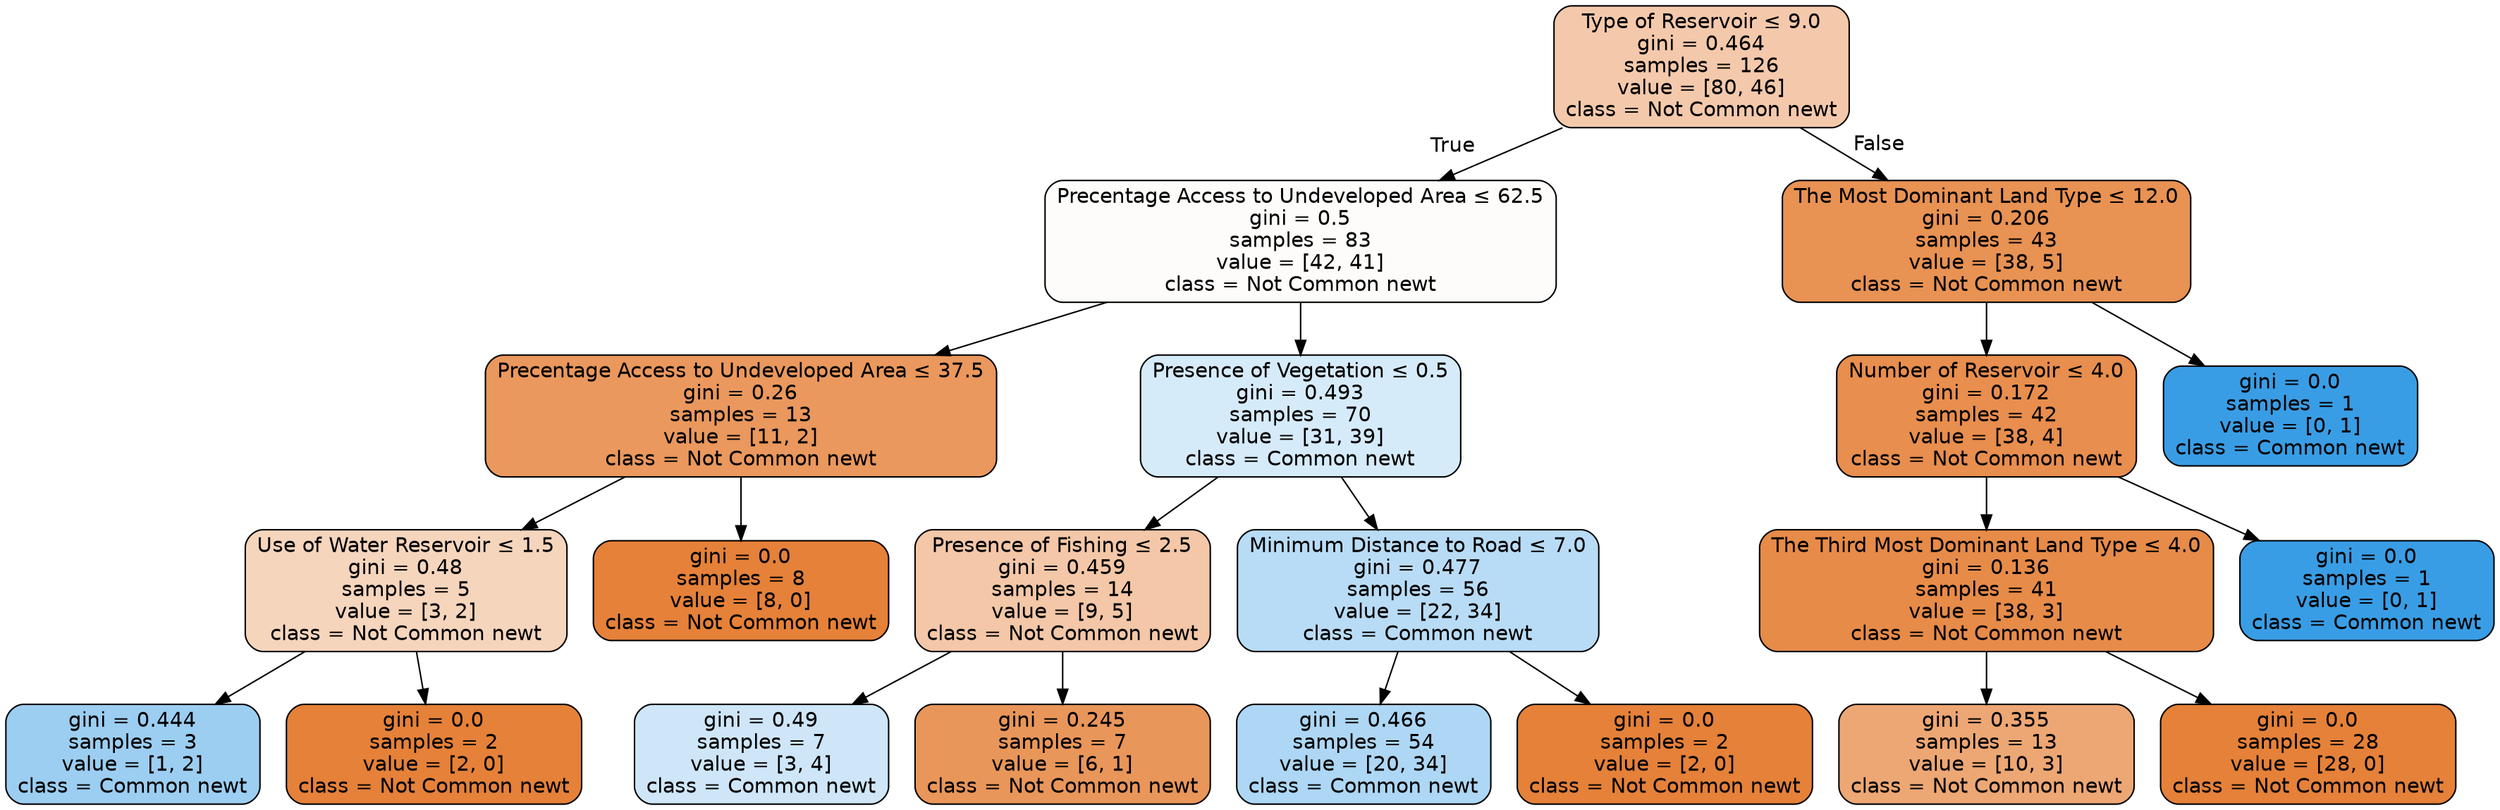 digraph Tree {
node [shape=box, style="filled, rounded", color="black", fontname=helvetica] ;
edge [fontname=helvetica] ;
0 [label=<Type of Reservoir &le; 9.0<br/>gini = 0.464<br/>samples = 126<br/>value = [80, 46]<br/>class = Not Common newt>, fillcolor="#f4c9ab"] ;
1 [label=<Precentage Access to Undeveloped Area &le; 62.5<br/>gini = 0.5<br/>samples = 83<br/>value = [42, 41]<br/>class = Not Common newt>, fillcolor="#fefcfa"] ;
0 -> 1 [labeldistance=2.5, labelangle=45, headlabel="True"] ;
2 [label=<Precentage Access to Undeveloped Area &le; 37.5<br/>gini = 0.26<br/>samples = 13<br/>value = [11, 2]<br/>class = Not Common newt>, fillcolor="#ea985d"] ;
1 -> 2 ;
3 [label=<Use of Water Reservoir &le; 1.5<br/>gini = 0.48<br/>samples = 5<br/>value = [3, 2]<br/>class = Not Common newt>, fillcolor="#f6d5bd"] ;
2 -> 3 ;
4 [label=<gini = 0.444<br/>samples = 3<br/>value = [1, 2]<br/>class = Common newt>, fillcolor="#9ccef2"] ;
3 -> 4 ;
5 [label=<gini = 0.0<br/>samples = 2<br/>value = [2, 0]<br/>class = Not Common newt>, fillcolor="#e58139"] ;
3 -> 5 ;
6 [label=<gini = 0.0<br/>samples = 8<br/>value = [8, 0]<br/>class = Not Common newt>, fillcolor="#e58139"] ;
2 -> 6 ;
7 [label=<Presence of Vegetation &le; 0.5<br/>gini = 0.493<br/>samples = 70<br/>value = [31, 39]<br/>class = Common newt>, fillcolor="#d6ebfa"] ;
1 -> 7 ;
8 [label=<Presence of Fishing &le; 2.5<br/>gini = 0.459<br/>samples = 14<br/>value = [9, 5]<br/>class = Not Common newt>, fillcolor="#f3c7a7"] ;
7 -> 8 ;
9 [label=<gini = 0.49<br/>samples = 7<br/>value = [3, 4]<br/>class = Common newt>, fillcolor="#cee6f8"] ;
8 -> 9 ;
10 [label=<gini = 0.245<br/>samples = 7<br/>value = [6, 1]<br/>class = Not Common newt>, fillcolor="#e9965a"] ;
8 -> 10 ;
11 [label=<Minimum Distance to Road &le; 7.0<br/>gini = 0.477<br/>samples = 56<br/>value = [22, 34]<br/>class = Common newt>, fillcolor="#b9dcf6"] ;
7 -> 11 ;
12 [label=<gini = 0.466<br/>samples = 54<br/>value = [20, 34]<br/>class = Common newt>, fillcolor="#add7f4"] ;
11 -> 12 ;
13 [label=<gini = 0.0<br/>samples = 2<br/>value = [2, 0]<br/>class = Not Common newt>, fillcolor="#e58139"] ;
11 -> 13 ;
14 [label=<The Most Dominant Land Type &le; 12.0<br/>gini = 0.206<br/>samples = 43<br/>value = [38, 5]<br/>class = Not Common newt>, fillcolor="#e89253"] ;
0 -> 14 [labeldistance=2.5, labelangle=-45, headlabel="False"] ;
15 [label=<Number of Reservoir &le; 4.0<br/>gini = 0.172<br/>samples = 42<br/>value = [38, 4]<br/>class = Not Common newt>, fillcolor="#e88e4e"] ;
14 -> 15 ;
16 [label=<The Third Most Dominant Land Type &le; 4.0<br/>gini = 0.136<br/>samples = 41<br/>value = [38, 3]<br/>class = Not Common newt>, fillcolor="#e78b49"] ;
15 -> 16 ;
17 [label=<gini = 0.355<br/>samples = 13<br/>value = [10, 3]<br/>class = Not Common newt>, fillcolor="#eda774"] ;
16 -> 17 ;
18 [label=<gini = 0.0<br/>samples = 28<br/>value = [28, 0]<br/>class = Not Common newt>, fillcolor="#e58139"] ;
16 -> 18 ;
19 [label=<gini = 0.0<br/>samples = 1<br/>value = [0, 1]<br/>class = Common newt>, fillcolor="#399de5"] ;
15 -> 19 ;
20 [label=<gini = 0.0<br/>samples = 1<br/>value = [0, 1]<br/>class = Common newt>, fillcolor="#399de5"] ;
14 -> 20 ;
}